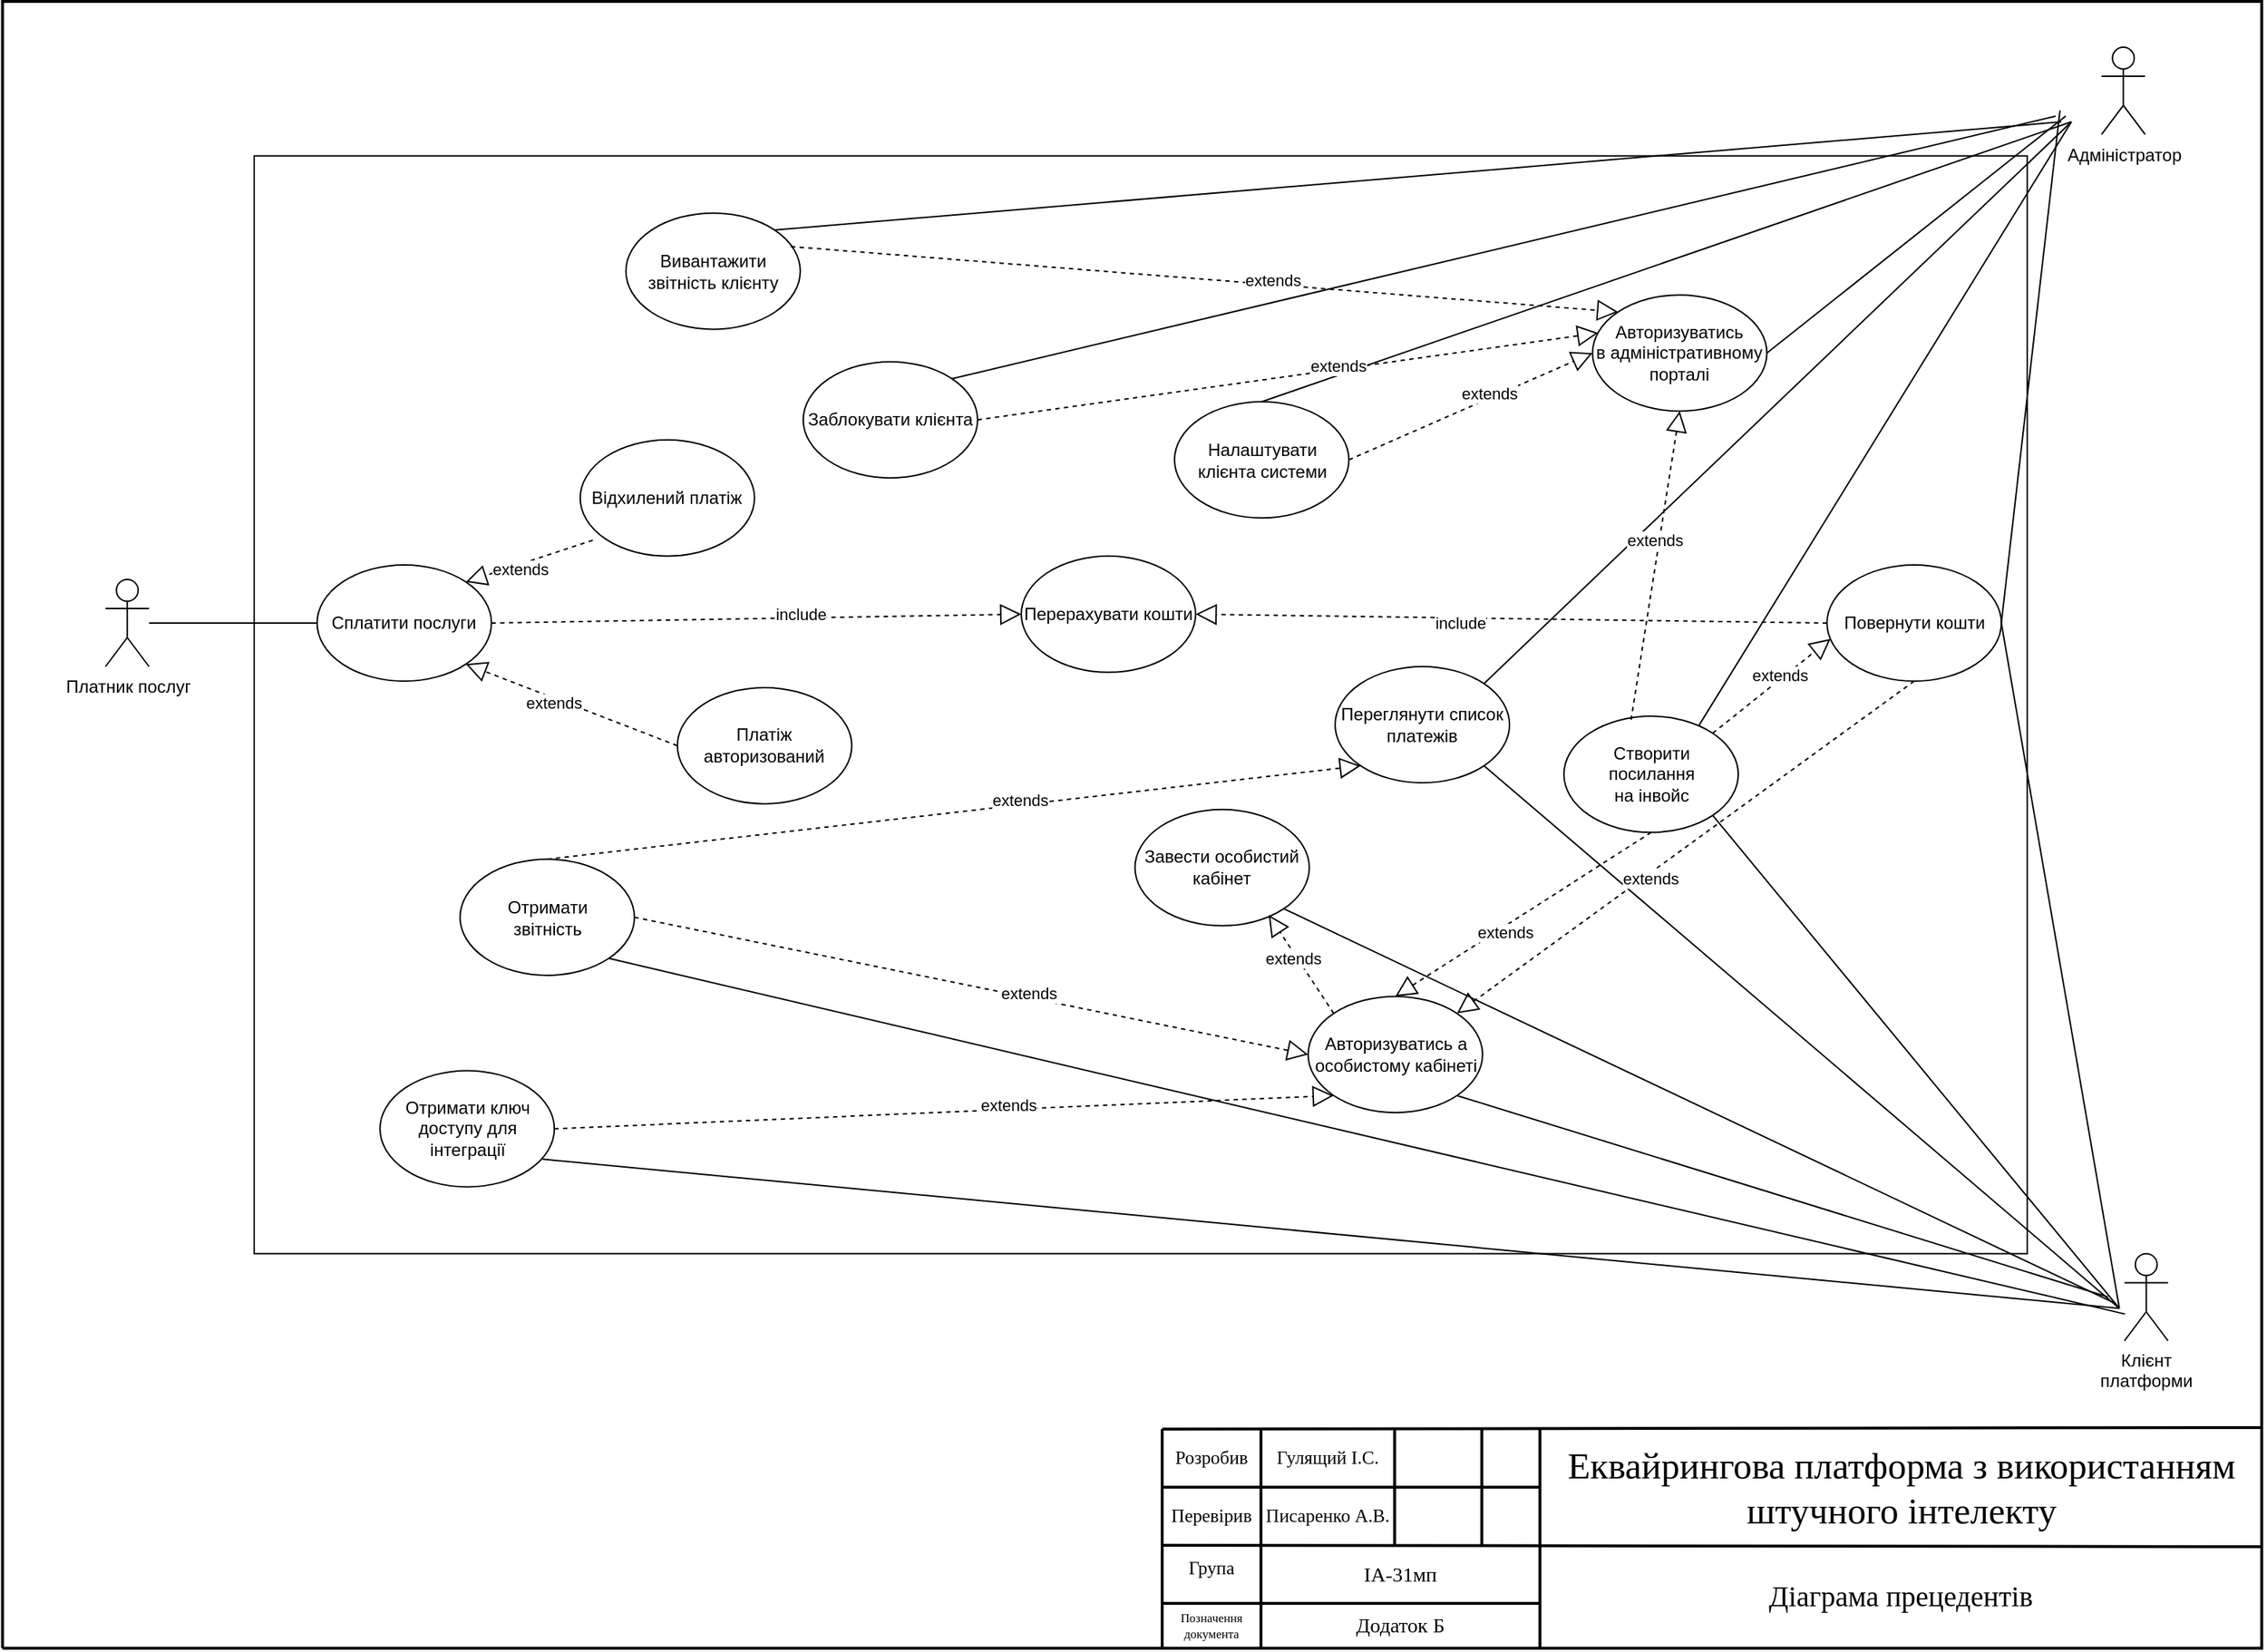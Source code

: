 <mxfile version="24.9.1">
  <diagram name="Горизонтальний" id="47RMHWLgdR8SnZdTCYjl">
    <mxGraphModel dx="1420" dy="-341" grid="1" gridSize="3.937" guides="1" tooltips="1" connect="1" arrows="1" fold="1" page="1" pageScale="1" pageWidth="1654" pageHeight="1169" math="0" shadow="0">
      <root>
        <mxCell id="0" />
        <mxCell id="1" parent="0" />
        <UserObject label="" tags="Фон" id="aCWiB2YqxUfsmSvsJaBf-1">
          <mxCell style="vsdxID=1;fillColor=none;gradientColor=none;shape=stencil(nZBLDoAgDERP0z3SIyjew0SURgSD+Lu9kMZoXLhwN9O+tukAlrNpJg1SzDH4QW/URgNYgZTkjA4UkwJUgGXng+6DX1zLfmoymdXo17xh5zmRJ6Q42BWCfc2oJfdAr+Yv+AP9Cb7OJ3H/2JG1HNGz/84klThPVCc=);strokeColor=#000000;strokeWidth=2;points=[];labelBackgroundColor=none;rounded=0;html=1;whiteSpace=wrap;" parent="1" vertex="1">
            <mxGeometry x="78.74" y="1185.04" width="1555.12" height="1133.85" as="geometry" />
          </mxCell>
        </UserObject>
        <UserObject label="" tags="Фон" id="aCWiB2YqxUfsmSvsJaBf-2">
          <mxCell style="vsdxID=2;edgeStyle=none;startArrow=none;endArrow=none;startSize=5;endSize=5;strokeWidth=2;strokeColor=#000000;spacingTop=0;spacingBottom=0;spacingLeft=0;spacingRight=0;verticalAlign=middle;html=1;labelBackgroundColor=#ffffff;rounded=0;entryX=1;entryY=0.866;entryDx=0;entryDy=0;entryPerimeter=0;" parent="1" target="aCWiB2YqxUfsmSvsJaBf-1" edge="1">
            <mxGeometry relative="1" as="geometry">
              <mxPoint as="offset" />
              <Array as="points" />
              <mxPoint x="877" y="2168" as="sourcePoint" />
              <mxPoint x="1617" y="2168" as="targetPoint" />
            </mxGeometry>
          </mxCell>
        </UserObject>
        <UserObject label="" tags="Фон" id="aCWiB2YqxUfsmSvsJaBf-3">
          <mxCell style="vsdxID=3;fillColor=#FFFFFF;gradientColor=none;shape=stencil(jU9bCoAwDDtN/2eLJ/BxD8HphrrJnK/bu9EPpyD4l7RJSICKRTWzBBSLd3aQu269AioBURslnfYBAVVARWed7J1dTct8bqIyosluMeFgn4gOFGfKahaO2nwKMf+rzMQjNIC7Cq9If+/a4cSTqboA);strokeColor=#000000;strokeWidth=2;points=[];labelBackgroundColor=#ffffff;rounded=0;html=1;whiteSpace=wrap;" parent="1" vertex="1">
            <mxGeometry x="877" y="2168" width="1" height="150.89" as="geometry" />
          </mxCell>
        </UserObject>
        <UserObject label="" tags="Фон" id="aCWiB2YqxUfsmSvsJaBf-4">
          <mxCell style="vsdxID=4;edgeStyle=none;startArrow=none;endArrow=none;startSize=5;endSize=5;strokeWidth=2;strokeColor=#000000;spacingTop=0;spacingBottom=0;spacingLeft=0;spacingRight=0;verticalAlign=middle;html=1;labelBackgroundColor=#ffffff;rounded=0;" parent="1" edge="1">
            <mxGeometry relative="1" as="geometry">
              <mxPoint as="offset" />
              <Array as="points" />
              <mxPoint x="877" y="2248" as="sourcePoint" />
              <mxPoint x="1634" y="2249" as="targetPoint" />
            </mxGeometry>
          </mxCell>
        </UserObject>
        <UserObject label="" tags="Фон" id="aCWiB2YqxUfsmSvsJaBf-5">
          <mxCell style="vsdxID=5;fillColor=#FFFFFF;gradientColor=none;shape=stencil(jU9bCoAwDDtN/2eLJ/BxD8HphrrJnK/bu9EPpyD4l7RJSICKRTWzBBSLd3aQu269AioBURslnfYBAVVARWed7J1dTct8bqIyosluMeFgn4gOFGfKahaO2nwKMf+rzMQjNIC7Cq9If+/a4cSTqboA);strokeColor=#000000;strokeWidth=2;points=[];labelBackgroundColor=#ffffff;rounded=0;html=1;whiteSpace=wrap;" parent="1" vertex="1">
            <mxGeometry x="1137" y="2168" width="1" height="150.89" as="geometry" />
          </mxCell>
        </UserObject>
        <UserObject label="" tags="Фон" id="aCWiB2YqxUfsmSvsJaBf-6">
          <mxCell style="vsdxID=6;fillColor=#FFFFFF;gradientColor=none;shape=stencil(jU9bCoAwDDtN/2eLJ/BxD8HphrrJnK/bu9EPpyD4l7RJSICKRTWzBBSLd3aQu269AioBURslnfYBAVVARWed7J1dTct8bqIyosluMeFgn4gOFGfKahaO2nwKMf+rzMQjNIC7Cq9If+/a4cSTqboA);strokeColor=#000000;strokeWidth=2;points=[];labelBackgroundColor=#ffffff;rounded=0;html=1;whiteSpace=wrap;" parent="1" vertex="1">
            <mxGeometry x="945" y="2168" width="1" height="150.89" as="geometry" />
          </mxCell>
        </UserObject>
        <UserObject label="" tags="Фон" id="aCWiB2YqxUfsmSvsJaBf-7">
          <mxCell style="vsdxID=7;fillColor=#FFFFFF;gradientColor=none;shape=stencil(jU9bCoAwDDtN/2eLJ/BxD8HphrrJnK/bu9EPpyD4l7RJSICKRTWzBBSLd3aQu269AioBURslnfYBAVVARWed7J1dTct8bqIyosluMeFgn4gOFGfKahaO2nwKMf+rzMQjNIC7Cq9If+/a4cSTqboA);strokeColor=#000000;strokeWidth=2;points=[];labelBackgroundColor=#ffffff;rounded=0;html=1;whiteSpace=wrap;" parent="1" vertex="1">
            <mxGeometry x="1037" y="2168" width="1" height="80" as="geometry" />
          </mxCell>
        </UserObject>
        <UserObject label="" tags="Фон" id="aCWiB2YqxUfsmSvsJaBf-8">
          <mxCell style="vsdxID=8;fillColor=#FFFFFF;gradientColor=none;shape=stencil(jU9bCoAwDDtN/2eLJ/BxD8HphrrJnK/bu9EPpyD4l7RJSICKRTWzBBSLd3aQu269AioBURslnfYBAVVARWed7J1dTct8bqIyosluMeFgn4gOFGfKahaO2nwKMf+rzMQjNIC7Cq9If+/a4cSTqboA);strokeColor=#000000;strokeWidth=2;points=[];labelBackgroundColor=#ffffff;rounded=0;html=1;whiteSpace=wrap;" parent="1" vertex="1">
            <mxGeometry x="1097" y="2168" width="1" height="80" as="geometry" />
          </mxCell>
        </UserObject>
        <UserObject label="" tags="Фон" id="aCWiB2YqxUfsmSvsJaBf-9">
          <mxCell style="vsdxID=9;edgeStyle=none;startArrow=none;endArrow=none;startSize=5;endSize=5;strokeWidth=2;strokeColor=#000000;spacingTop=0;spacingBottom=0;spacingLeft=0;spacingRight=0;verticalAlign=middle;html=1;labelBackgroundColor=#ffffff;rounded=0;" parent="1" edge="1">
            <mxGeometry relative="1" as="geometry">
              <mxPoint as="offset" />
              <Array as="points" />
              <mxPoint x="877" y="2208" as="sourcePoint" />
              <mxPoint x="1137" y="2208" as="targetPoint" />
            </mxGeometry>
          </mxCell>
        </UserObject>
        <UserObject label="" tags="Фон" id="aCWiB2YqxUfsmSvsJaBf-10">
          <mxCell style="vsdxID=10;edgeStyle=none;startArrow=none;endArrow=none;startSize=5;endSize=5;strokeWidth=2;strokeColor=#000000;spacingTop=0;spacingBottom=0;spacingLeft=0;spacingRight=0;verticalAlign=middle;html=1;labelBackgroundColor=#ffffff;rounded=0;" parent="1" edge="1">
            <mxGeometry relative="1" as="geometry">
              <mxPoint as="offset" />
              <Array as="points" />
              <mxPoint x="877" y="2288" as="sourcePoint" />
              <mxPoint x="1137" y="2288" as="targetPoint" />
            </mxGeometry>
          </mxCell>
        </UserObject>
        <UserObject label="&lt;div style=&quot;font-size: 1px&quot;&gt;&lt;font style=&quot;font-size:12.7px;font-family:Times New Roman;color:#000000;direction:ltr;letter-spacing:0px;line-height:120%;opacity:1&quot;&gt;Розробив&lt;br/&gt;&lt;/font&gt;&lt;/div&gt;" tags="Фон" id="aCWiB2YqxUfsmSvsJaBf-11">
          <mxCell style="verticalAlign=middle;align=center;overflow=width;vsdxID=11;fillColor=none;gradientColor=none;shape=stencil(nZBLDoAgDERP0z3SIyjew0SURgSD+Lu9kMZoXLhwN9O+tukAlrNpJg1SzDH4QW/URgNYgZTkjA4UkwJUgGXng+6DX1zLfmoymdXo17xh5zmRJ6Q42BWCfc2oJfdAr+Yv+AP9Cb7OJ3H/2JG1HNGz/84klThPVCc=);strokeColor=none;points=[];labelBackgroundColor=none;rounded=0;html=1;whiteSpace=wrap;" parent="1" vertex="1">
            <mxGeometry x="877" y="2168" width="68" height="40" as="geometry" />
          </mxCell>
        </UserObject>
        <UserObject label="&lt;div style=&quot;font-size: 1px&quot;&gt;&lt;font style=&quot;font-size:12.7px;font-family:Times New Roman;color:#000000;direction:ltr;letter-spacing:0px;line-height:120%;opacity:1&quot;&gt;Перевірив&lt;br/&gt;&lt;/font&gt;&lt;/div&gt;" tags="Фон" id="aCWiB2YqxUfsmSvsJaBf-12">
          <mxCell style="verticalAlign=middle;align=center;overflow=width;vsdxID=12;fillColor=none;gradientColor=none;shape=stencil(nZBLDoAgDERP0z3SIyjew0SURgSD+Lu9kMZoXLhwN9O+tukAlrNpJg1SzDH4QW/URgNYgZTkjA4UkwJUgGXng+6DX1zLfmoymdXo17xh5zmRJ6Q42BWCfc2oJfdAr+Yv+AP9Cb7OJ3H/2JG1HNGz/84klThPVCc=);strokeColor=none;points=[];labelBackgroundColor=none;rounded=0;html=1;whiteSpace=wrap;" parent="1" vertex="1">
            <mxGeometry x="877" y="2208" width="68" height="40" as="geometry" />
          </mxCell>
        </UserObject>
        <UserObject label="&lt;div style=&quot;font-size: 1px&quot;&gt;&lt;font style=&quot;font-size:12.7px;font-family:Times New Roman;color:#000000;direction:ltr;letter-spacing:0px;line-height:120%;opacity:1&quot;&gt;Група&lt;br/&gt;&lt;/font&gt;&lt;/div&gt;" tags="Фон" id="aCWiB2YqxUfsmSvsJaBf-13">
          <mxCell style="verticalAlign=middle;align=center;overflow=width;vsdxID=13;fillColor=none;gradientColor=none;shape=stencil(nZBLDoAgDERP0z3SIyjew0SURgSD+Lu9kMZoXLhwN9O+tukAlrNpJg1SzDH4QW/URgNYgZTkjA4UkwJUgGXng+6DX1zLfmoymdXo17xh5zmRJ6Q42BWCfc2oJfdAr+Yv+AP9Cb7OJ3H/2JG1HNGz/84klThPVCc=);strokeColor=none;points=[];labelBackgroundColor=none;rounded=0;html=1;whiteSpace=wrap;" parent="1" vertex="1">
            <mxGeometry x="877" y="2248" width="68" height="31.52" as="geometry" />
          </mxCell>
        </UserObject>
        <UserObject label="&lt;div style=&quot;font-size: 1px&quot;&gt;&lt;font style=&quot;font-size:8.47px;font-family:Times New Roman;color:#000000;direction:ltr;letter-spacing:0px;line-height:120%;opacity:1&quot;&gt;Позначення документа&lt;br/&gt;&lt;/font&gt;&lt;/div&gt;" tags="Фон" id="aCWiB2YqxUfsmSvsJaBf-14">
          <mxCell style="verticalAlign=middle;align=center;overflow=width;vsdxID=14;fillColor=none;gradientColor=none;shape=stencil(nZBLDoAgDERP0z3SIyjew0SURgSD+Lu9kMZoXLhwN9O+tukAlrNpJg1SzDH4QW/URgNYgZTkjA4UkwJUgGXng+6DX1zLfmoymdXo17xh5zmRJ6Q42BWCfc2oJfdAr+Yv+AP9Cb7OJ3H/2JG1HNGz/84klThPVCc=);strokeColor=none;points=[];labelBackgroundColor=none;rounded=0;html=1;whiteSpace=wrap;" parent="1" vertex="1">
            <mxGeometry x="877" y="2288" width="68" height="30.89" as="geometry" />
          </mxCell>
        </UserObject>
        <UserObject label="&lt;div style=&quot;font-size: 1px&quot;&gt;&lt;font style=&quot;font-size: 12.7px; font-family: &amp;quot;Times New Roman&amp;quot;; direction: ltr; letter-spacing: 0px; line-height: 120%; opacity: 1;&quot;&gt;Писаренко А.В.&lt;/font&gt;&lt;/div&gt;" tags="Фон" id="aCWiB2YqxUfsmSvsJaBf-15">
          <mxCell style="verticalAlign=middle;align=center;overflow=width;vsdxID=15;fillColor=none;gradientColor=none;shape=stencil(nZBLDoAgDERP0z3SIyjew0SURgSD+Lu9kMZoXLhwN9O+tukAlrNpJg1SzDH4QW/URgNYgZTkjA4UkwJUgGXng+6DX1zLfmoymdXo17xh5zmRJ6Q42BWCfc2oJfdAr+Yv+AP9Cb7OJ3H/2JG1HNGz/84klThPVCc=);strokeColor=none;points=[];labelBackgroundColor=none;rounded=0;html=1;whiteSpace=wrap;" parent="1" vertex="1">
            <mxGeometry x="945" y="2208" width="92" height="40" as="geometry" />
          </mxCell>
        </UserObject>
        <UserObject label="&lt;div style=&quot;&quot;&gt;&lt;font face=&quot;Times New Roman&quot;&gt;&lt;span style=&quot;font-size: 12.7px;&quot;&gt;Гулящий І.С.&lt;/span&gt;&lt;/font&gt;&lt;/div&gt;" tags="Фон" id="aCWiB2YqxUfsmSvsJaBf-16">
          <mxCell style="verticalAlign=middle;align=center;overflow=width;vsdxID=16;fillColor=none;gradientColor=none;shape=stencil(nZBLDoAgDERP0z3SIyjew0SURgSD+Lu9kMZoXLhwN9O+tukAlrNpJg1SzDH4QW/URgNYgZTkjA4UkwJUgGXng+6DX1zLfmoymdXo17xh5zmRJ6Q42BWCfc2oJfdAr+Yv+AP9Cb7OJ3H/2JG1HNGz/84klThPVCc=);strokeColor=none;points=[];labelBackgroundColor=none;rounded=0;html=1;whiteSpace=wrap;" parent="1" vertex="1">
            <mxGeometry x="945" y="2168" width="92" height="40" as="geometry" />
          </mxCell>
        </UserObject>
        <UserObject label="&lt;div style=&quot;font-size: 1px&quot;&gt;&lt;font style=&quot;font-size: 14.11px; font-family: &amp;quot;Times New Roman&amp;quot;; direction: ltr; letter-spacing: 0px; line-height: 120%; opacity: 1;&quot;&gt;&lt;font style=&quot;letter-spacing: 0px; direction: ltr; line-height: 16.932px; opacity: 1;&quot;&gt;І&lt;/font&gt;&lt;font style=&quot;letter-spacing: 0px; direction: ltr; line-height: 16.932px; opacity: 1;&quot;&gt;А&lt;/font&gt;&lt;font style=&quot;letter-spacing: 0px; direction: ltr; line-height: 16.932px; opacity: 1;&quot;&gt;-3&lt;/font&gt;&lt;font style=&quot;letter-spacing: 0px; direction: ltr; line-height: 16.932px; opacity: 1;&quot;&gt;1&lt;/font&gt;&lt;font style=&quot;letter-spacing: 0px; direction: ltr; line-height: 16.932px; opacity: 1;&quot;&gt;мп&lt;/font&gt;&lt;/font&gt;&lt;/div&gt;" tags="Фон" id="aCWiB2YqxUfsmSvsJaBf-17">
          <mxCell style="verticalAlign=middle;align=center;overflow=width;vsdxID=17;fillColor=none;gradientColor=none;shape=stencil(nZBLDoAgDERP0z3SIyjew0SURgSD+Lu9kMZoXLhwN9O+tukAlrNpJg1SzDH4QW/URgNYgZTkjA4UkwJUgGXng+6DX1zLfmoymdXo17xh5zmRJ6Q42BWCfc2oJfdAr+Yv+AP9Cb7OJ3H/2JG1HNGz/84klThPVCc=);strokeColor=none;points=[];labelBackgroundColor=none;rounded=0;html=1;whiteSpace=wrap;" parent="1" vertex="1">
            <mxGeometry x="945" y="2248" width="192" height="40" as="geometry" />
          </mxCell>
        </UserObject>
        <UserObject label="&lt;div style=&quot;font-size: 1px&quot;&gt;&lt;font style=&quot;font-size: 14.11px; font-family: &amp;quot;Times New Roman&amp;quot;; direction: ltr; letter-spacing: 0px; line-height: 120%; opacity: 1;&quot;&gt;Додаток&lt;/font&gt;&lt;font style=&quot;font-size: 14.11px; font-family: &amp;quot;Times New Roman&amp;quot;; direction: ltr; letter-spacing: 0px; line-height: 120%; opacity: 1;&quot;&gt;&amp;nbsp;Б&lt;br&gt;&lt;/font&gt;&lt;/div&gt;" tags="Фон" id="aCWiB2YqxUfsmSvsJaBf-18">
          <mxCell style="verticalAlign=middle;align=center;overflow=width;vsdxID=18;fillColor=none;gradientColor=none;shape=stencil(nZBLDoAgDERP0z3SIyjew0SURgSD+Lu9kMZoXLhwN9O+tukAlrNpJg1SzDH4QW/URgNYgZTkjA4UkwJUgGXng+6DX1zLfmoymdXo17xh5zmRJ6Q42BWCfc2oJfdAr+Yv+AP9Cb7OJ3H/2JG1HNGz/84klThPVCc=);strokeColor=none;points=[];labelBackgroundColor=none;rounded=0;html=1;whiteSpace=wrap;" parent="1" vertex="1">
            <mxGeometry x="944.88" y="2288" width="192.12" height="30.89" as="geometry" />
          </mxCell>
        </UserObject>
        <UserObject label="&lt;div style=&quot;&quot;&gt;&lt;font face=&quot;Times New Roman&quot;&gt;&lt;span style=&quot;font-size: 25.4px;&quot;&gt;Еквайрингова платформа з використанням штучного інтелекту&lt;/span&gt;&lt;/font&gt;&lt;/div&gt;" tags="Фон" id="aCWiB2YqxUfsmSvsJaBf-19">
          <mxCell style="verticalAlign=middle;align=center;overflow=width;vsdxID=19;fillColor=none;gradientColor=none;shape=stencil(nZBLDoAgDERP0z3SIyjew0SURgSD+Lu9kMZoXLhwN9O+tukAlrNpJg1SzDH4QW/URgNYgZTkjA4UkwJUgGXng+6DX1zLfmoymdXo17xh5zmRJ6Q42BWCfc2oJfdAr+Yv+AP9Cb7OJ3H/2JG1HNGz/84klThPVCc=);strokeColor=none;points=[];labelBackgroundColor=none;rounded=0;html=1;whiteSpace=wrap;" parent="1" vertex="1">
            <mxGeometry x="1137.79" y="2168" width="496.07" height="80" as="geometry" />
          </mxCell>
        </UserObject>
        <UserObject label="&lt;div style=&quot;font-size: 1px&quot;&gt;&lt;font style=&quot;font-size: 19.76px; font-family: &amp;quot;Times New Roman&amp;quot;; direction: ltr; letter-spacing: 0px; line-height: 120%; opacity: 1;&quot;&gt;Діаграма прецедентів&lt;/font&gt;&lt;/div&gt;" tags="Фон" id="aCWiB2YqxUfsmSvsJaBf-20">
          <mxCell style="verticalAlign=middle;align=center;overflow=width;vsdxID=20;fillColor=none;gradientColor=none;shape=stencil(nZBLDoAgDERP0z3SIyjew0SURgSD+Lu9kMZoXLhwN9O+tukAlrNpJg1SzDH4QW/URgNYgZTkjA4UkwJUgGXng+6DX1zLfmoymdXo17xh5zmRJ6Q42BWCfc2oJfdAr+Yv+AP9Cb7OJ3H/2JG1HNGz/84klThPVCc=);strokeColor=none;points=[];labelBackgroundColor=none;rounded=0;html=1;whiteSpace=wrap;" parent="1" vertex="1">
            <mxGeometry x="1137" y="2248" width="496.86" height="70.89" as="geometry" />
          </mxCell>
        </UserObject>
        <mxCell id="sErE-y0yBxjQBSu1EWdT-1" value="" style="rounded=0;whiteSpace=wrap;html=1;" parent="1" vertex="1">
          <mxGeometry x="251.97" y="1291.34" width="1220.47" height="755.9" as="geometry" />
        </mxCell>
        <mxCell id="sErE-y0yBxjQBSu1EWdT-2" value="Платник послуг" style="shape=umlActor;verticalLabelPosition=bottom;verticalAlign=top;html=1;outlineConnect=0;" parent="1" vertex="1">
          <mxGeometry x="149.61" y="1583" width="30" height="60" as="geometry" />
        </mxCell>
        <mxCell id="sErE-y0yBxjQBSu1EWdT-3" value="Клієнт&lt;div&gt;платформи&lt;/div&gt;" style="shape=umlActor;verticalLabelPosition=bottom;verticalAlign=top;html=1;outlineConnect=0;" parent="1" vertex="1">
          <mxGeometry x="1539.37" y="2047.24" width="30" height="60" as="geometry" />
        </mxCell>
        <mxCell id="sErE-y0yBxjQBSu1EWdT-4" value="Адміністратор" style="shape=umlActor;verticalLabelPosition=bottom;verticalAlign=top;html=1;outlineConnect=0;" parent="1" vertex="1">
          <mxGeometry x="1523.62" y="1216.53" width="30" height="60" as="geometry" />
        </mxCell>
        <mxCell id="sErE-y0yBxjQBSu1EWdT-7" value="Сплатити послуги" style="ellipse;whiteSpace=wrap;html=1;" parent="1" vertex="1">
          <mxGeometry x="295.28" y="1573" width="120" height="80" as="geometry" />
        </mxCell>
        <mxCell id="sErE-y0yBxjQBSu1EWdT-8" value="Перерахувати кошти" style="ellipse;whiteSpace=wrap;html=1;" parent="1" vertex="1">
          <mxGeometry x="780" y="1566.93" width="120" height="80" as="geometry" />
        </mxCell>
        <mxCell id="sErE-y0yBxjQBSu1EWdT-10" value="" style="endArrow=none;html=1;rounded=0;entryX=0;entryY=0.5;entryDx=0;entryDy=0;" parent="1" source="sErE-y0yBxjQBSu1EWdT-2" target="sErE-y0yBxjQBSu1EWdT-7" edge="1">
          <mxGeometry width="50" height="50" relative="1" as="geometry">
            <mxPoint x="82.937" y="1562.937" as="sourcePoint" />
            <mxPoint x="298.937" y="1616.937" as="targetPoint" />
          </mxGeometry>
        </mxCell>
        <mxCell id="sErE-y0yBxjQBSu1EWdT-11" value="" style="endArrow=block;dashed=1;endFill=0;endSize=12;html=1;rounded=0;entryX=0;entryY=0.5;entryDx=0;entryDy=0;exitX=1;exitY=0.5;exitDx=0;exitDy=0;" parent="1" source="sErE-y0yBxjQBSu1EWdT-7" target="sErE-y0yBxjQBSu1EWdT-8" edge="1">
          <mxGeometry width="160" relative="1" as="geometry">
            <mxPoint x="614" y="1720" as="sourcePoint" />
            <mxPoint x="774" y="1720" as="targetPoint" />
          </mxGeometry>
        </mxCell>
        <mxCell id="sErE-y0yBxjQBSu1EWdT-12" value="include" style="edgeLabel;html=1;align=center;verticalAlign=middle;resizable=0;points=[];" parent="sErE-y0yBxjQBSu1EWdT-11" vertex="1" connectable="0">
          <mxGeometry x="0.164" y="3" relative="1" as="geometry">
            <mxPoint as="offset" />
          </mxGeometry>
        </mxCell>
        <mxCell id="sErE-y0yBxjQBSu1EWdT-13" value="Авторизуватись а особистому кабінеті" style="ellipse;whiteSpace=wrap;html=1;" parent="1" vertex="1">
          <mxGeometry x="977.5" y="1870.08" width="120" height="80" as="geometry" />
        </mxCell>
        <mxCell id="sErE-y0yBxjQBSu1EWdT-14" value="" style="endArrow=none;html=1;rounded=0;entryX=1;entryY=1;entryDx=0;entryDy=0;" parent="1" target="sErE-y0yBxjQBSu1EWdT-13" edge="1">
          <mxGeometry width="50" height="50" relative="1" as="geometry">
            <mxPoint x="1528" y="2077" as="sourcePoint" />
            <mxPoint x="1314" y="2102" as="targetPoint" />
          </mxGeometry>
        </mxCell>
        <mxCell id="sErE-y0yBxjQBSu1EWdT-15" value="Завести особистий&lt;br&gt;кабінет" style="ellipse;whiteSpace=wrap;html=1;" parent="1" vertex="1">
          <mxGeometry x="858.27" y="1741.42" width="120" height="80" as="geometry" />
        </mxCell>
        <mxCell id="sErE-y0yBxjQBSu1EWdT-16" value="" style="endArrow=none;html=1;rounded=0;entryX=1;entryY=1;entryDx=0;entryDy=0;" parent="1" target="sErE-y0yBxjQBSu1EWdT-15" edge="1">
          <mxGeometry width="50" height="50" relative="1" as="geometry">
            <mxPoint x="1531.937" y="2080.937" as="sourcePoint" />
            <mxPoint x="1424.937" y="1996.937" as="targetPoint" />
          </mxGeometry>
        </mxCell>
        <mxCell id="sErE-y0yBxjQBSu1EWdT-17" value="Створити &lt;br&gt;посилання&lt;div&gt;на інвойс&lt;/div&gt;" style="ellipse;whiteSpace=wrap;html=1;" parent="1" vertex="1">
          <mxGeometry x="1153.54" y="1677.16" width="120" height="80" as="geometry" />
        </mxCell>
        <mxCell id="sErE-y0yBxjQBSu1EWdT-18" value="" style="endArrow=none;html=1;rounded=0;entryX=1;entryY=1;entryDx=0;entryDy=0;" parent="1" target="sErE-y0yBxjQBSu1EWdT-17" edge="1">
          <mxGeometry width="50" height="50" relative="1" as="geometry">
            <mxPoint x="1535.874" y="2084.874" as="sourcePoint" />
            <mxPoint x="1424.937" y="1870.937" as="targetPoint" />
          </mxGeometry>
        </mxCell>
        <mxCell id="sErE-y0yBxjQBSu1EWdT-19" value="Отримати &lt;br&gt;звітність" style="ellipse;whiteSpace=wrap;html=1;" parent="1" vertex="1">
          <mxGeometry x="393.7" y="1775.59" width="120" height="80" as="geometry" />
        </mxCell>
        <mxCell id="sErE-y0yBxjQBSu1EWdT-20" value="" style="endArrow=none;html=1;rounded=0;entryX=1;entryY=1;entryDx=0;entryDy=0;" parent="1" target="sErE-y0yBxjQBSu1EWdT-19" edge="1">
          <mxGeometry width="50" height="50" relative="1" as="geometry">
            <mxPoint x="1539.811" y="2088.811" as="sourcePoint" />
            <mxPoint x="1224.937" y="2000.937" as="targetPoint" />
          </mxGeometry>
        </mxCell>
        <mxCell id="sErE-y0yBxjQBSu1EWdT-21" value="Повернути кошти" style="ellipse;whiteSpace=wrap;html=1;" parent="1" vertex="1">
          <mxGeometry x="1334.64" y="1573" width="120" height="80" as="geometry" />
        </mxCell>
        <mxCell id="sErE-y0yBxjQBSu1EWdT-23" value="" style="endArrow=none;html=1;rounded=0;entryX=1;entryY=0.5;entryDx=0;entryDy=0;" parent="1" target="sErE-y0yBxjQBSu1EWdT-21" edge="1">
          <mxGeometry width="50" height="50" relative="1" as="geometry">
            <mxPoint x="1535.874" y="2084.874" as="sourcePoint" />
            <mxPoint x="1424.937" y="1870.937" as="targetPoint" />
          </mxGeometry>
        </mxCell>
        <mxCell id="sErE-y0yBxjQBSu1EWdT-24" value="" style="endArrow=block;dashed=1;endFill=0;endSize=12;html=1;rounded=0;entryX=1;entryY=0.5;entryDx=0;entryDy=0;exitX=0;exitY=0.5;exitDx=0;exitDy=0;" parent="1" source="sErE-y0yBxjQBSu1EWdT-21" target="sErE-y0yBxjQBSu1EWdT-8" edge="1">
          <mxGeometry width="160" relative="1" as="geometry">
            <mxPoint x="783.937" y="1610.937" as="sourcePoint" />
            <mxPoint x="418.937" y="1616.937" as="targetPoint" />
          </mxGeometry>
        </mxCell>
        <mxCell id="sErE-y0yBxjQBSu1EWdT-25" value="include" style="edgeLabel;html=1;align=center;verticalAlign=middle;resizable=0;points=[];" parent="sErE-y0yBxjQBSu1EWdT-24" vertex="1" connectable="0">
          <mxGeometry x="0.164" y="3" relative="1" as="geometry">
            <mxPoint as="offset" />
          </mxGeometry>
        </mxCell>
        <mxCell id="sErE-y0yBxjQBSu1EWdT-26" value="" style="endArrow=none;html=1;rounded=0;entryX=1;entryY=0.5;entryDx=0;entryDy=0;" parent="1" target="sErE-y0yBxjQBSu1EWdT-21" edge="1">
          <mxGeometry width="50" height="50" relative="1" as="geometry">
            <mxPoint x="1495" y="1260" as="sourcePoint" />
            <mxPoint x="1454.937" y="1610.937" as="targetPoint" />
          </mxGeometry>
        </mxCell>
        <mxCell id="sErE-y0yBxjQBSu1EWdT-27" value="Отримати ключ доступу для інтеграції" style="ellipse;whiteSpace=wrap;html=1;" parent="1" vertex="1">
          <mxGeometry x="338.58" y="1921.26" width="120" height="80" as="geometry" />
        </mxCell>
        <mxCell id="sErE-y0yBxjQBSu1EWdT-28" value="" style="endArrow=none;html=1;rounded=0;entryX=0.932;entryY=0.761;entryDx=0;entryDy=0;entryPerimeter=0;" parent="1" target="sErE-y0yBxjQBSu1EWdT-27" edge="1">
          <mxGeometry width="50" height="50" relative="1" as="geometry">
            <mxPoint x="1535.874" y="2084.874" as="sourcePoint" />
            <mxPoint x="1424.937" y="1870.937" as="targetPoint" />
          </mxGeometry>
        </mxCell>
        <mxCell id="sErE-y0yBxjQBSu1EWdT-29" value="Авторизуватись&lt;div&gt;в адміністративному&lt;br&gt;порталі&lt;/div&gt;" style="ellipse;whiteSpace=wrap;html=1;" parent="1" vertex="1">
          <mxGeometry x="1173.23" y="1387.08" width="120" height="80" as="geometry" />
        </mxCell>
        <mxCell id="sErE-y0yBxjQBSu1EWdT-30" value="" style="endArrow=none;html=1;rounded=0;entryX=1;entryY=0.5;entryDx=0;entryDy=0;" parent="1" target="sErE-y0yBxjQBSu1EWdT-29" edge="1">
          <mxGeometry width="50" height="50" relative="1" as="geometry">
            <mxPoint x="1498.937" y="1263.937" as="sourcePoint" />
            <mxPoint x="1454.937" y="1610.937" as="targetPoint" />
          </mxGeometry>
        </mxCell>
        <mxCell id="sErE-y0yBxjQBSu1EWdT-31" value="Переглянути список платежів" style="ellipse;whiteSpace=wrap;html=1;" parent="1" vertex="1">
          <mxGeometry x="996.06" y="1643" width="120" height="80" as="geometry" />
        </mxCell>
        <mxCell id="sErE-y0yBxjQBSu1EWdT-32" value="" style="endArrow=none;html=1;rounded=0;entryX=1;entryY=0;entryDx=0;entryDy=0;" parent="1" target="sErE-y0yBxjQBSu1EWdT-31" edge="1">
          <mxGeometry width="50" height="50" relative="1" as="geometry">
            <mxPoint x="1502.874" y="1267.874" as="sourcePoint" />
            <mxPoint x="1449.937" y="1350.937" as="targetPoint" />
          </mxGeometry>
        </mxCell>
        <mxCell id="sErE-y0yBxjQBSu1EWdT-33" value="" style="endArrow=none;html=1;rounded=0;entryX=1;entryY=1;entryDx=0;entryDy=0;" parent="1" target="sErE-y0yBxjQBSu1EWdT-31" edge="1">
          <mxGeometry width="50" height="50" relative="1" as="geometry">
            <mxPoint x="1535.874" y="2084.874" as="sourcePoint" />
            <mxPoint x="1074.937" y="1819.937" as="targetPoint" />
          </mxGeometry>
        </mxCell>
        <mxCell id="sErE-y0yBxjQBSu1EWdT-34" value="" style="endArrow=block;dashed=1;endFill=0;endSize=12;html=1;rounded=0;entryX=0;entryY=1;entryDx=0;entryDy=0;exitX=0.5;exitY=0;exitDx=0;exitDy=0;" parent="1" source="sErE-y0yBxjQBSu1EWdT-19" target="sErE-y0yBxjQBSu1EWdT-31" edge="1">
          <mxGeometry width="160" relative="1" as="geometry">
            <mxPoint x="418.937" y="1616.937" as="sourcePoint" />
            <mxPoint x="783.937" y="1610.937" as="targetPoint" />
          </mxGeometry>
        </mxCell>
        <mxCell id="sErE-y0yBxjQBSu1EWdT-35" value="extends" style="edgeLabel;html=1;align=center;verticalAlign=middle;resizable=0;points=[];" parent="sErE-y0yBxjQBSu1EWdT-34" vertex="1" connectable="0">
          <mxGeometry x="0.164" y="3" relative="1" as="geometry">
            <mxPoint as="offset" />
          </mxGeometry>
        </mxCell>
        <mxCell id="sErE-y0yBxjQBSu1EWdT-36" value="Налаштувати клієнта системи" style="ellipse;whiteSpace=wrap;html=1;" parent="1" vertex="1">
          <mxGeometry x="885.5" y="1460.63" width="120" height="80" as="geometry" />
        </mxCell>
        <mxCell id="sErE-y0yBxjQBSu1EWdT-37" value="" style="endArrow=none;html=1;rounded=0;entryX=0.5;entryY=0;entryDx=0;entryDy=0;" parent="1" target="sErE-y0yBxjQBSu1EWdT-36" edge="1">
          <mxGeometry width="50" height="50" relative="1" as="geometry">
            <mxPoint x="1502.874" y="1267.874" as="sourcePoint" />
            <mxPoint x="1379.937" y="1342.937" as="targetPoint" />
          </mxGeometry>
        </mxCell>
        <mxCell id="sErE-y0yBxjQBSu1EWdT-38" value="" style="endArrow=none;html=1;rounded=0;entryX=0.773;entryY=0.083;entryDx=0;entryDy=0;entryPerimeter=0;" parent="1" target="sErE-y0yBxjQBSu1EWdT-17" edge="1">
          <mxGeometry width="50" height="50" relative="1" as="geometry">
            <mxPoint x="1502.874" y="1267.874" as="sourcePoint" />
            <mxPoint x="1379.937" y="1342.937" as="targetPoint" />
          </mxGeometry>
        </mxCell>
        <mxCell id="sErE-y0yBxjQBSu1EWdT-39" value="Заблокувати клієнта" style="ellipse;whiteSpace=wrap;html=1;" parent="1" vertex="1">
          <mxGeometry x="629.92" y="1433.07" width="120" height="80" as="geometry" />
        </mxCell>
        <mxCell id="sErE-y0yBxjQBSu1EWdT-40" value="" style="endArrow=none;html=1;rounded=0;entryX=1;entryY=0;entryDx=0;entryDy=0;" parent="1" target="sErE-y0yBxjQBSu1EWdT-39" edge="1">
          <mxGeometry width="50" height="50" relative="1" as="geometry">
            <mxPoint x="1492" y="1264" as="sourcePoint" />
            <mxPoint x="1161.937" y="1306.937" as="targetPoint" />
          </mxGeometry>
        </mxCell>
        <mxCell id="sErE-y0yBxjQBSu1EWdT-41" value="Відхилений платіж" style="ellipse;whiteSpace=wrap;html=1;" parent="1" vertex="1">
          <mxGeometry x="476.38" y="1486.93" width="120" height="80" as="geometry" />
        </mxCell>
        <mxCell id="sErE-y0yBxjQBSu1EWdT-42" value="Платіж авторизований" style="ellipse;whiteSpace=wrap;html=1;" parent="1" vertex="1">
          <mxGeometry x="543.307" y="1657.477" width="120" height="80" as="geometry" />
        </mxCell>
        <mxCell id="sErE-y0yBxjQBSu1EWdT-43" value="" style="endArrow=block;dashed=1;endFill=0;endSize=12;html=1;rounded=0;entryX=1;entryY=1;entryDx=0;entryDy=0;exitX=0;exitY=0.5;exitDx=0;exitDy=0;" parent="1" source="sErE-y0yBxjQBSu1EWdT-42" target="sErE-y0yBxjQBSu1EWdT-7" edge="1">
          <mxGeometry width="160" relative="1" as="geometry">
            <mxPoint x="839.937" y="1928.937" as="sourcePoint" />
            <mxPoint x="989.937" y="1714.937" as="targetPoint" />
          </mxGeometry>
        </mxCell>
        <mxCell id="sErE-y0yBxjQBSu1EWdT-44" value="extends" style="edgeLabel;html=1;align=center;verticalAlign=middle;resizable=0;points=[];" parent="sErE-y0yBxjQBSu1EWdT-43" vertex="1" connectable="0">
          <mxGeometry x="0.164" y="3" relative="1" as="geometry">
            <mxPoint as="offset" />
          </mxGeometry>
        </mxCell>
        <mxCell id="sErE-y0yBxjQBSu1EWdT-45" value="" style="endArrow=block;dashed=1;endFill=0;endSize=12;html=1;rounded=0;entryX=1;entryY=0;entryDx=0;entryDy=0;" parent="1" target="sErE-y0yBxjQBSu1EWdT-7" edge="1">
          <mxGeometry width="160" relative="1" as="geometry">
            <mxPoint x="485" y="1556" as="sourcePoint" />
            <mxPoint x="401.937" y="1644.937" as="targetPoint" />
          </mxGeometry>
        </mxCell>
        <mxCell id="sErE-y0yBxjQBSu1EWdT-46" value="extends" style="edgeLabel;html=1;align=center;verticalAlign=middle;resizable=0;points=[];" parent="sErE-y0yBxjQBSu1EWdT-45" vertex="1" connectable="0">
          <mxGeometry x="0.164" y="3" relative="1" as="geometry">
            <mxPoint as="offset" />
          </mxGeometry>
        </mxCell>
        <mxCell id="sErE-y0yBxjQBSu1EWdT-47" value="" style="endArrow=block;dashed=1;endFill=0;endSize=12;html=1;rounded=0;entryX=0.021;entryY=0.636;entryDx=0;entryDy=0;exitX=1;exitY=0;exitDx=0;exitDy=0;entryPerimeter=0;" parent="1" source="sErE-y0yBxjQBSu1EWdT-17" target="sErE-y0yBxjQBSu1EWdT-21" edge="1">
          <mxGeometry width="160" relative="1" as="geometry">
            <mxPoint x="839.937" y="1928.937" as="sourcePoint" />
            <mxPoint x="989.937" y="1714.937" as="targetPoint" />
          </mxGeometry>
        </mxCell>
        <mxCell id="sErE-y0yBxjQBSu1EWdT-48" value="extends" style="edgeLabel;html=1;align=center;verticalAlign=middle;resizable=0;points=[];" parent="sErE-y0yBxjQBSu1EWdT-47" vertex="1" connectable="0">
          <mxGeometry x="0.164" y="3" relative="1" as="geometry">
            <mxPoint as="offset" />
          </mxGeometry>
        </mxCell>
        <mxCell id="sErE-y0yBxjQBSu1EWdT-49" value="" style="endArrow=block;dashed=1;endFill=0;endSize=12;html=1;rounded=0;entryX=0;entryY=0.5;entryDx=0;entryDy=0;exitX=1;exitY=0.5;exitDx=0;exitDy=0;" parent="1" source="sErE-y0yBxjQBSu1EWdT-19" target="sErE-y0yBxjQBSu1EWdT-13" edge="1">
          <mxGeometry width="160" relative="1" as="geometry">
            <mxPoint x="839.937" y="1877.937" as="sourcePoint" />
            <mxPoint x="989.937" y="1714.937" as="targetPoint" />
          </mxGeometry>
        </mxCell>
        <mxCell id="sErE-y0yBxjQBSu1EWdT-50" value="extends" style="edgeLabel;html=1;align=center;verticalAlign=middle;resizable=0;points=[];" parent="sErE-y0yBxjQBSu1EWdT-49" vertex="1" connectable="0">
          <mxGeometry x="0.164" y="3" relative="1" as="geometry">
            <mxPoint as="offset" />
          </mxGeometry>
        </mxCell>
        <mxCell id="sErE-y0yBxjQBSu1EWdT-51" value="" style="endArrow=block;dashed=1;endFill=0;endSize=12;html=1;rounded=0;entryX=0;entryY=1;entryDx=0;entryDy=0;exitX=1;exitY=0.5;exitDx=0;exitDy=0;" parent="1" source="sErE-y0yBxjQBSu1EWdT-27" target="sErE-y0yBxjQBSu1EWdT-13" edge="1">
          <mxGeometry width="160" relative="1" as="geometry">
            <mxPoint x="899.937" y="1917.937" as="sourcePoint" />
            <mxPoint x="1133.937" y="1960.937" as="targetPoint" />
          </mxGeometry>
        </mxCell>
        <mxCell id="sErE-y0yBxjQBSu1EWdT-52" value="extends" style="edgeLabel;html=1;align=center;verticalAlign=middle;resizable=0;points=[];" parent="sErE-y0yBxjQBSu1EWdT-51" vertex="1" connectable="0">
          <mxGeometry x="0.164" y="3" relative="1" as="geometry">
            <mxPoint as="offset" />
          </mxGeometry>
        </mxCell>
        <mxCell id="sErE-y0yBxjQBSu1EWdT-53" value="" style="endArrow=block;dashed=1;endFill=0;endSize=12;html=1;rounded=0;entryX=0.767;entryY=0.907;entryDx=0;entryDy=0;exitX=0;exitY=0;exitDx=0;exitDy=0;entryPerimeter=0;" parent="1" source="sErE-y0yBxjQBSu1EWdT-13" target="sErE-y0yBxjQBSu1EWdT-15" edge="1">
          <mxGeometry width="160" relative="1" as="geometry">
            <mxPoint x="899.937" y="1917.937" as="sourcePoint" />
            <mxPoint x="1133.937" y="1960.937" as="targetPoint" />
          </mxGeometry>
        </mxCell>
        <mxCell id="sErE-y0yBxjQBSu1EWdT-54" value="extends" style="edgeLabel;html=1;align=center;verticalAlign=middle;resizable=0;points=[];" parent="sErE-y0yBxjQBSu1EWdT-53" vertex="1" connectable="0">
          <mxGeometry x="0.164" y="3" relative="1" as="geometry">
            <mxPoint as="offset" />
          </mxGeometry>
        </mxCell>
        <mxCell id="sErE-y0yBxjQBSu1EWdT-55" value="" style="endArrow=block;dashed=1;endFill=0;endSize=12;html=1;rounded=0;entryX=0.5;entryY=0;entryDx=0;entryDy=0;exitX=0.5;exitY=1;exitDx=0;exitDy=0;" parent="1" source="sErE-y0yBxjQBSu1EWdT-17" target="sErE-y0yBxjQBSu1EWdT-13" edge="1">
          <mxGeometry width="160" relative="1" as="geometry">
            <mxPoint x="903.874" y="1921.874" as="sourcePoint" />
            <mxPoint x="1137.874" y="1964.874" as="targetPoint" />
          </mxGeometry>
        </mxCell>
        <mxCell id="sErE-y0yBxjQBSu1EWdT-56" value="extends" style="edgeLabel;html=1;align=center;verticalAlign=middle;resizable=0;points=[];" parent="sErE-y0yBxjQBSu1EWdT-55" vertex="1" connectable="0">
          <mxGeometry x="0.164" y="3" relative="1" as="geometry">
            <mxPoint as="offset" />
          </mxGeometry>
        </mxCell>
        <mxCell id="sErE-y0yBxjQBSu1EWdT-57" value="" style="endArrow=block;dashed=1;endFill=0;endSize=12;html=1;rounded=0;entryX=0.5;entryY=1;entryDx=0;entryDy=0;exitX=0.385;exitY=0.031;exitDx=0;exitDy=0;exitPerimeter=0;" parent="1" source="sErE-y0yBxjQBSu1EWdT-17" target="sErE-y0yBxjQBSu1EWdT-29" edge="1">
          <mxGeometry width="160" relative="1" as="geometry">
            <mxPoint x="907.811" y="1925.811" as="sourcePoint" />
            <mxPoint x="1141.811" y="1968.811" as="targetPoint" />
          </mxGeometry>
        </mxCell>
        <mxCell id="sErE-y0yBxjQBSu1EWdT-58" value="extends" style="edgeLabel;html=1;align=center;verticalAlign=middle;resizable=0;points=[];" parent="sErE-y0yBxjQBSu1EWdT-57" vertex="1" connectable="0">
          <mxGeometry x="0.164" y="3" relative="1" as="geometry">
            <mxPoint as="offset" />
          </mxGeometry>
        </mxCell>
        <mxCell id="sErE-y0yBxjQBSu1EWdT-59" value="" style="endArrow=block;dashed=1;endFill=0;endSize=12;html=1;rounded=0;entryX=0;entryY=0.5;entryDx=0;entryDy=0;exitX=1;exitY=0.5;exitDx=0;exitDy=0;" parent="1" source="sErE-y0yBxjQBSu1EWdT-36" target="sErE-y0yBxjQBSu1EWdT-29" edge="1">
          <mxGeometry width="160" relative="1" as="geometry">
            <mxPoint x="911.748" y="1929.748" as="sourcePoint" />
            <mxPoint x="1145.748" y="1972.748" as="targetPoint" />
          </mxGeometry>
        </mxCell>
        <mxCell id="sErE-y0yBxjQBSu1EWdT-60" value="extends" style="edgeLabel;html=1;align=center;verticalAlign=middle;resizable=0;points=[];" parent="sErE-y0yBxjQBSu1EWdT-59" vertex="1" connectable="0">
          <mxGeometry x="0.164" y="3" relative="1" as="geometry">
            <mxPoint as="offset" />
          </mxGeometry>
        </mxCell>
        <mxCell id="sErE-y0yBxjQBSu1EWdT-61" value="" style="endArrow=block;dashed=1;endFill=0;endSize=12;html=1;rounded=0;entryX=0.033;entryY=0.327;entryDx=0;entryDy=0;exitX=1;exitY=0.5;exitDx=0;exitDy=0;entryPerimeter=0;" parent="1" source="sErE-y0yBxjQBSu1EWdT-39" target="sErE-y0yBxjQBSu1EWdT-29" edge="1">
          <mxGeometry width="160" relative="1" as="geometry">
            <mxPoint x="1009.937" y="1456.937" as="sourcePoint" />
            <mxPoint x="1235.937" y="1378.937" as="targetPoint" />
          </mxGeometry>
        </mxCell>
        <mxCell id="sErE-y0yBxjQBSu1EWdT-62" value="extends" style="edgeLabel;html=1;align=center;verticalAlign=middle;resizable=0;points=[];" parent="sErE-y0yBxjQBSu1EWdT-61" vertex="1" connectable="0">
          <mxGeometry x="0.164" y="3" relative="1" as="geometry">
            <mxPoint as="offset" />
          </mxGeometry>
        </mxCell>
        <mxCell id="sErE-y0yBxjQBSu1EWdT-63" value="" style="endArrow=block;dashed=1;endFill=0;endSize=12;html=1;rounded=0;entryX=1;entryY=0;entryDx=0;entryDy=0;exitX=0.5;exitY=1;exitDx=0;exitDy=0;" parent="1" source="sErE-y0yBxjQBSu1EWdT-21" target="sErE-y0yBxjQBSu1EWdT-13" edge="1">
          <mxGeometry width="160" relative="1" as="geometry">
            <mxPoint x="1279.937" y="1683.937" as="sourcePoint" />
            <mxPoint x="1351.937" y="1638.937" as="targetPoint" />
          </mxGeometry>
        </mxCell>
        <mxCell id="sErE-y0yBxjQBSu1EWdT-64" value="extends" style="edgeLabel;html=1;align=center;verticalAlign=middle;resizable=0;points=[];" parent="sErE-y0yBxjQBSu1EWdT-63" vertex="1" connectable="0">
          <mxGeometry x="0.164" y="3" relative="1" as="geometry">
            <mxPoint as="offset" />
          </mxGeometry>
        </mxCell>
        <mxCell id="sErE-y0yBxjQBSu1EWdT-65" value="Вивантажити звітність клієнту" style="ellipse;whiteSpace=wrap;html=1;" parent="1" vertex="1">
          <mxGeometry x="507.87" y="1330.71" width="120" height="80" as="geometry" />
        </mxCell>
        <mxCell id="sErE-y0yBxjQBSu1EWdT-66" value="" style="endArrow=none;html=1;rounded=0;entryX=1;entryY=0;entryDx=0;entryDy=0;" parent="1" target="sErE-y0yBxjQBSu1EWdT-65" edge="1">
          <mxGeometry width="50" height="50" relative="1" as="geometry">
            <mxPoint x="1495.937" y="1267.937" as="sourcePoint" />
            <mxPoint x="930.937" y="1348.937" as="targetPoint" />
          </mxGeometry>
        </mxCell>
        <mxCell id="sErE-y0yBxjQBSu1EWdT-67" value="" style="endArrow=block;dashed=1;endFill=0;endSize=12;html=1;rounded=0;entryX=0;entryY=0;entryDx=0;entryDy=0;exitX=0.946;exitY=0.288;exitDx=0;exitDy=0;exitPerimeter=0;" parent="1" source="sErE-y0yBxjQBSu1EWdT-65" target="sErE-y0yBxjQBSu1EWdT-29" edge="1">
          <mxGeometry width="160" relative="1" as="geometry">
            <mxPoint x="948.937" y="1376.937" as="sourcePoint" />
            <mxPoint x="1239.874" y="1382.874" as="targetPoint" />
          </mxGeometry>
        </mxCell>
        <mxCell id="sErE-y0yBxjQBSu1EWdT-68" value="extends" style="edgeLabel;html=1;align=center;verticalAlign=middle;resizable=0;points=[];" parent="sErE-y0yBxjQBSu1EWdT-67" vertex="1" connectable="0">
          <mxGeometry x="0.164" y="3" relative="1" as="geometry">
            <mxPoint as="offset" />
          </mxGeometry>
        </mxCell>
      </root>
    </mxGraphModel>
  </diagram>
</mxfile>
